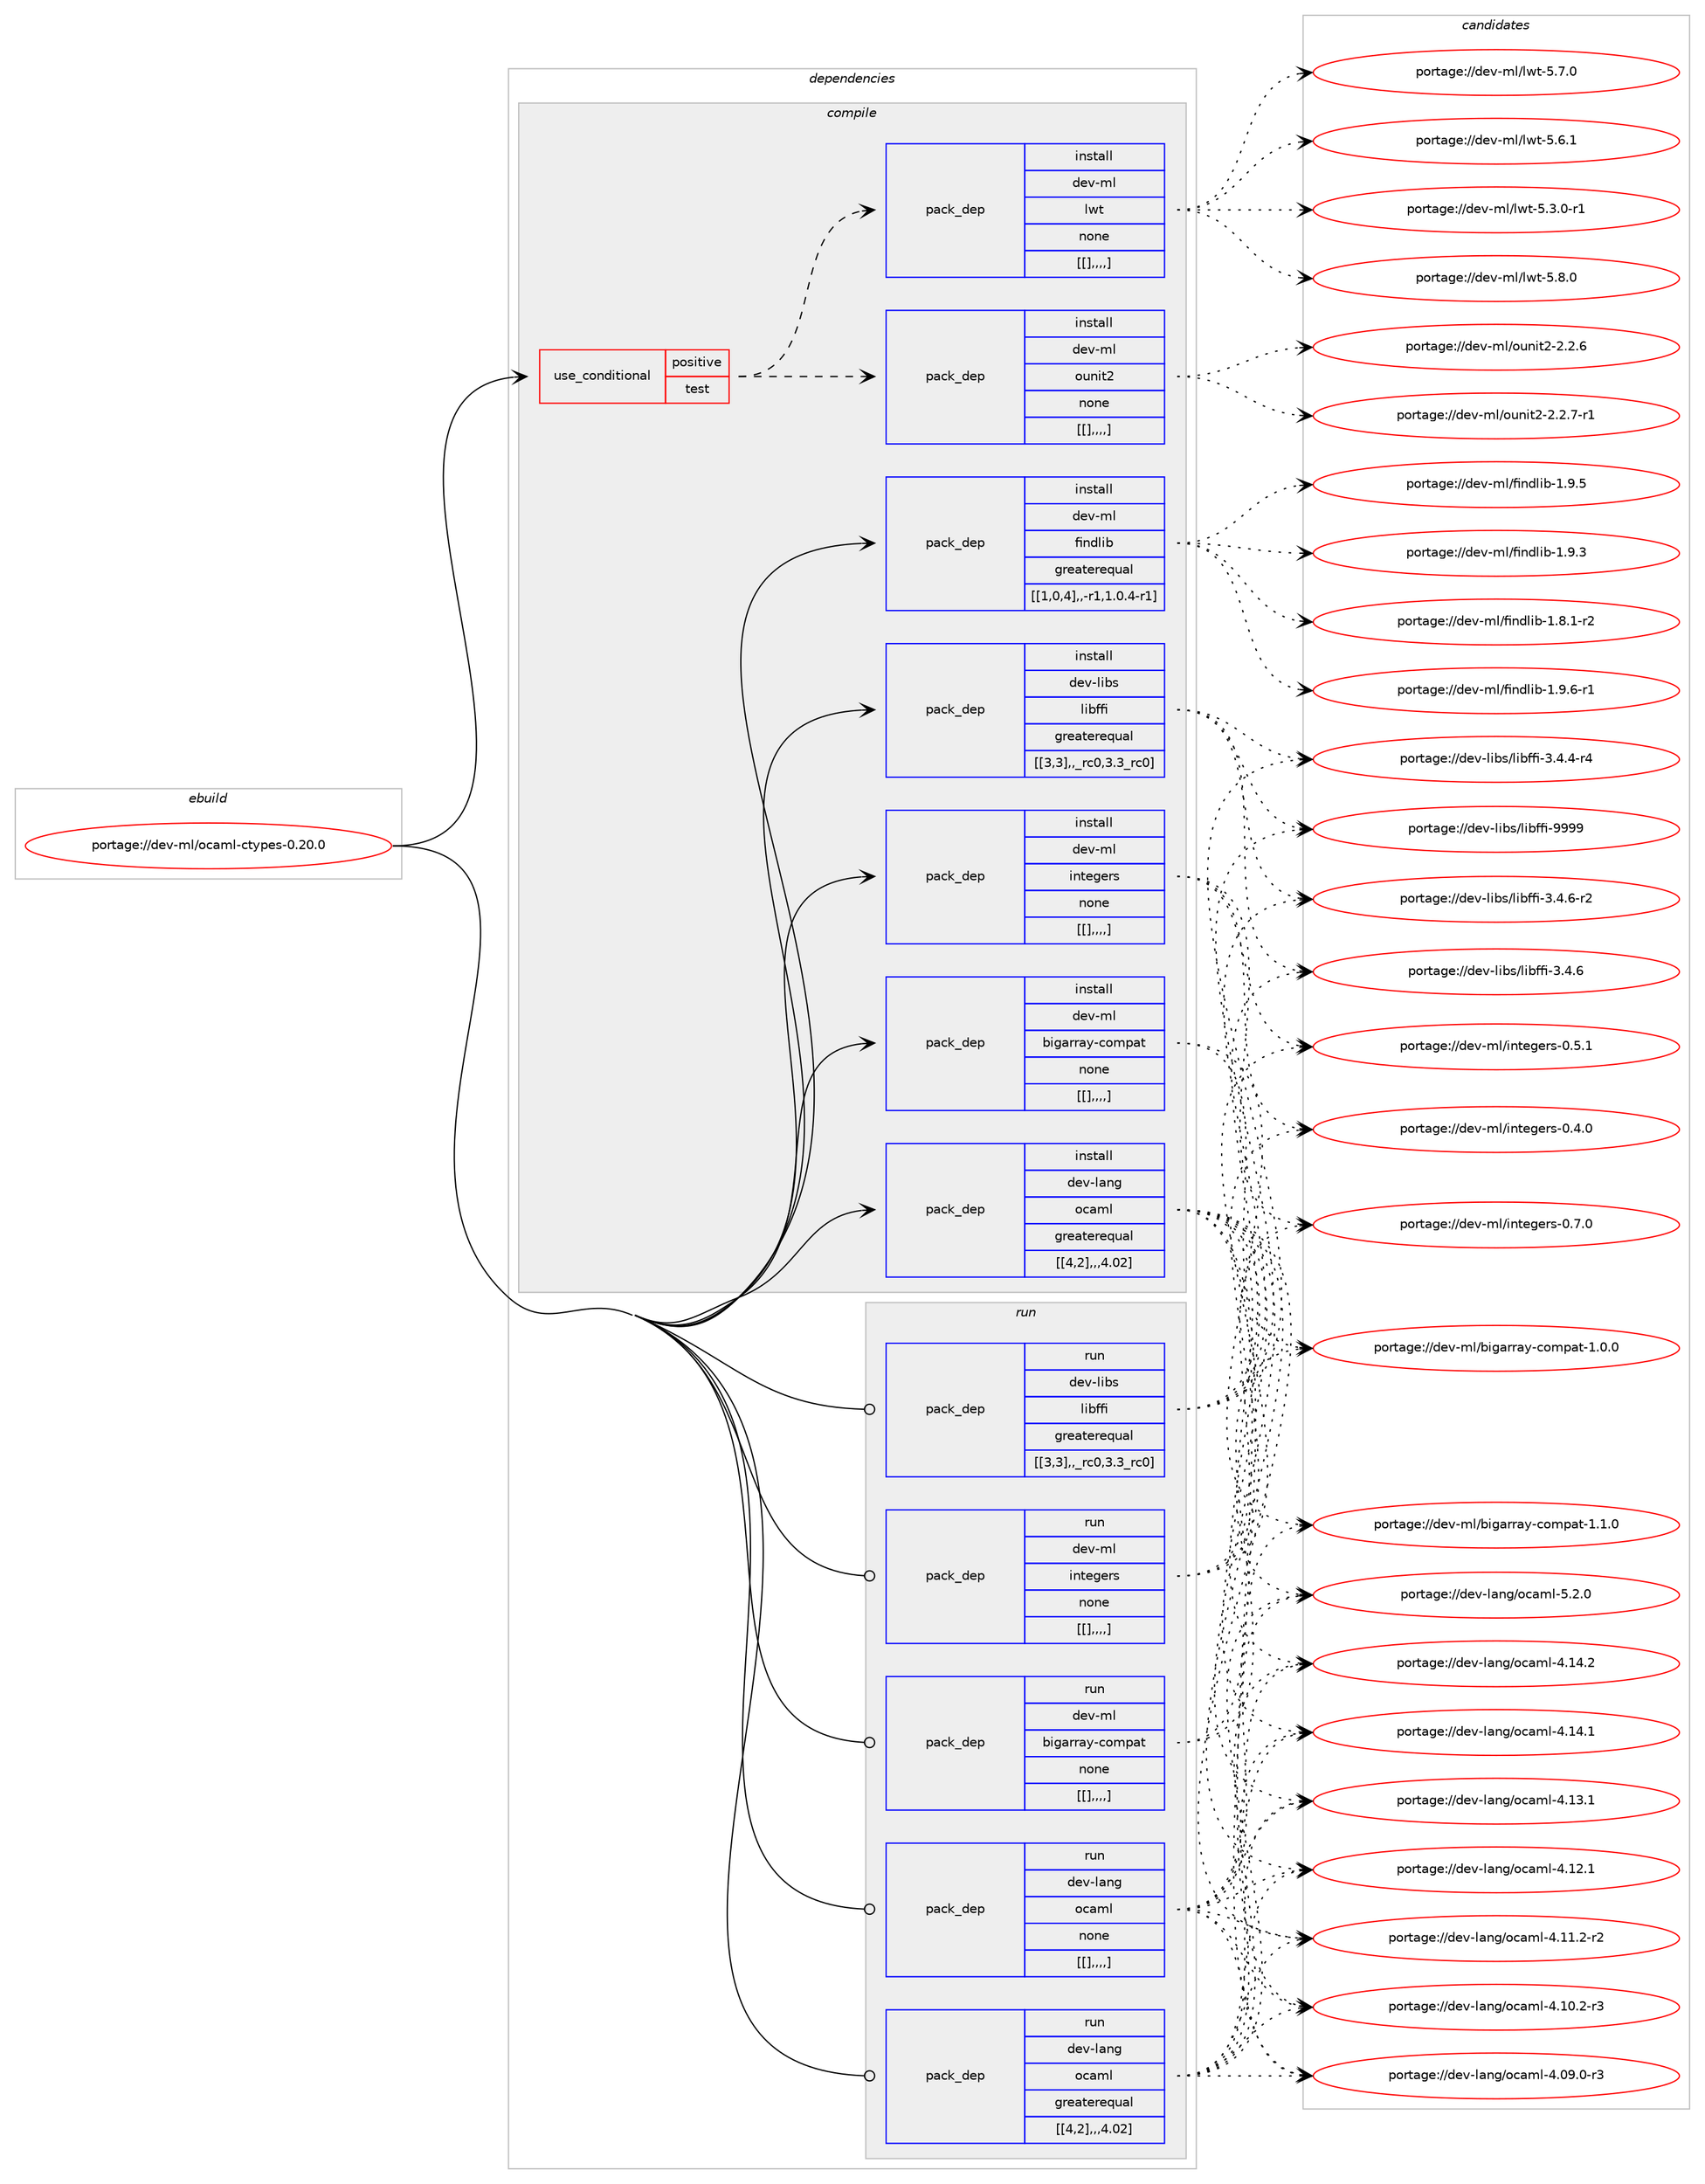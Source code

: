 digraph prolog {

# *************
# Graph options
# *************

newrank=true;
concentrate=true;
compound=true;
graph [rankdir=LR,fontname=Helvetica,fontsize=10,ranksep=1.5];#, ranksep=2.5, nodesep=0.2];
edge  [arrowhead=vee];
node  [fontname=Helvetica,fontsize=10];

# **********
# The ebuild
# **********

subgraph cluster_leftcol {
color=gray;
label=<<i>ebuild</i>>;
id [label="portage://dev-ml/ocaml-ctypes-0.20.0", color=red, width=4, href="../dev-ml/ocaml-ctypes-0.20.0.svg"];
}

# ****************
# The dependencies
# ****************

subgraph cluster_midcol {
color=gray;
label=<<i>dependencies</i>>;
subgraph cluster_compile {
fillcolor="#eeeeee";
style=filled;
label=<<i>compile</i>>;
subgraph cond31300 {
dependency124400 [label=<<TABLE BORDER="0" CELLBORDER="1" CELLSPACING="0" CELLPADDING="4"><TR><TD ROWSPAN="3" CELLPADDING="10">use_conditional</TD></TR><TR><TD>positive</TD></TR><TR><TD>test</TD></TR></TABLE>>, shape=none, color=red];
subgraph pack91909 {
dependency124506 [label=<<TABLE BORDER="0" CELLBORDER="1" CELLSPACING="0" CELLPADDING="4" WIDTH="220"><TR><TD ROWSPAN="6" CELLPADDING="30">pack_dep</TD></TR><TR><TD WIDTH="110">install</TD></TR><TR><TD>dev-ml</TD></TR><TR><TD>ounit2</TD></TR><TR><TD>none</TD></TR><TR><TD>[[],,,,]</TD></TR></TABLE>>, shape=none, color=blue];
}
dependency124400:e -> dependency124506:w [weight=20,style="dashed",arrowhead="vee"];
subgraph pack91925 {
dependency124510 [label=<<TABLE BORDER="0" CELLBORDER="1" CELLSPACING="0" CELLPADDING="4" WIDTH="220"><TR><TD ROWSPAN="6" CELLPADDING="30">pack_dep</TD></TR><TR><TD WIDTH="110">install</TD></TR><TR><TD>dev-ml</TD></TR><TR><TD>lwt</TD></TR><TR><TD>none</TD></TR><TR><TD>[[],,,,]</TD></TR></TABLE>>, shape=none, color=blue];
}
dependency124400:e -> dependency124510:w [weight=20,style="dashed",arrowhead="vee"];
}
id:e -> dependency124400:w [weight=20,style="solid",arrowhead="vee"];
subgraph pack91928 {
dependency124530 [label=<<TABLE BORDER="0" CELLBORDER="1" CELLSPACING="0" CELLPADDING="4" WIDTH="220"><TR><TD ROWSPAN="6" CELLPADDING="30">pack_dep</TD></TR><TR><TD WIDTH="110">install</TD></TR><TR><TD>dev-lang</TD></TR><TR><TD>ocaml</TD></TR><TR><TD>greaterequal</TD></TR><TR><TD>[[4,2],,,4.02]</TD></TR></TABLE>>, shape=none, color=blue];
}
id:e -> dependency124530:w [weight=20,style="solid",arrowhead="vee"];
subgraph pack91945 {
dependency124567 [label=<<TABLE BORDER="0" CELLBORDER="1" CELLSPACING="0" CELLPADDING="4" WIDTH="220"><TR><TD ROWSPAN="6" CELLPADDING="30">pack_dep</TD></TR><TR><TD WIDTH="110">install</TD></TR><TR><TD>dev-libs</TD></TR><TR><TD>libffi</TD></TR><TR><TD>greaterequal</TD></TR><TR><TD>[[3,3],,_rc0,3.3_rc0]</TD></TR></TABLE>>, shape=none, color=blue];
}
id:e -> dependency124567:w [weight=20,style="solid",arrowhead="vee"];
subgraph pack91971 {
dependency124584 [label=<<TABLE BORDER="0" CELLBORDER="1" CELLSPACING="0" CELLPADDING="4" WIDTH="220"><TR><TD ROWSPAN="6" CELLPADDING="30">pack_dep</TD></TR><TR><TD WIDTH="110">install</TD></TR><TR><TD>dev-ml</TD></TR><TR><TD>bigarray-compat</TD></TR><TR><TD>none</TD></TR><TR><TD>[[],,,,]</TD></TR></TABLE>>, shape=none, color=blue];
}
id:e -> dependency124584:w [weight=20,style="solid",arrowhead="vee"];
subgraph pack91990 {
dependency124607 [label=<<TABLE BORDER="0" CELLBORDER="1" CELLSPACING="0" CELLPADDING="4" WIDTH="220"><TR><TD ROWSPAN="6" CELLPADDING="30">pack_dep</TD></TR><TR><TD WIDTH="110">install</TD></TR><TR><TD>dev-ml</TD></TR><TR><TD>findlib</TD></TR><TR><TD>greaterequal</TD></TR><TR><TD>[[1,0,4],,-r1,1.0.4-r1]</TD></TR></TABLE>>, shape=none, color=blue];
}
id:e -> dependency124607:w [weight=20,style="solid",arrowhead="vee"];
subgraph pack92012 {
dependency124627 [label=<<TABLE BORDER="0" CELLBORDER="1" CELLSPACING="0" CELLPADDING="4" WIDTH="220"><TR><TD ROWSPAN="6" CELLPADDING="30">pack_dep</TD></TR><TR><TD WIDTH="110">install</TD></TR><TR><TD>dev-ml</TD></TR><TR><TD>integers</TD></TR><TR><TD>none</TD></TR><TR><TD>[[],,,,]</TD></TR></TABLE>>, shape=none, color=blue];
}
id:e -> dependency124627:w [weight=20,style="solid",arrowhead="vee"];
}
subgraph cluster_compileandrun {
fillcolor="#eeeeee";
style=filled;
label=<<i>compile and run</i>>;
}
subgraph cluster_run {
fillcolor="#eeeeee";
style=filled;
label=<<i>run</i>>;
subgraph pack92030 {
dependency124697 [label=<<TABLE BORDER="0" CELLBORDER="1" CELLSPACING="0" CELLPADDING="4" WIDTH="220"><TR><TD ROWSPAN="6" CELLPADDING="30">pack_dep</TD></TR><TR><TD WIDTH="110">run</TD></TR><TR><TD>dev-lang</TD></TR><TR><TD>ocaml</TD></TR><TR><TD>greaterequal</TD></TR><TR><TD>[[4,2],,,4.02]</TD></TR></TABLE>>, shape=none, color=blue];
}
id:e -> dependency124697:w [weight=20,style="solid",arrowhead="odot"];
subgraph pack92101 {
dependency124751 [label=<<TABLE BORDER="0" CELLBORDER="1" CELLSPACING="0" CELLPADDING="4" WIDTH="220"><TR><TD ROWSPAN="6" CELLPADDING="30">pack_dep</TD></TR><TR><TD WIDTH="110">run</TD></TR><TR><TD>dev-lang</TD></TR><TR><TD>ocaml</TD></TR><TR><TD>none</TD></TR><TR><TD>[[],,,,]</TD></TR></TABLE>>, shape=none, color=blue];
}
id:e -> dependency124751:w [weight=20,style="solid",arrowhead="odot"];
subgraph pack92165 {
dependency124805 [label=<<TABLE BORDER="0" CELLBORDER="1" CELLSPACING="0" CELLPADDING="4" WIDTH="220"><TR><TD ROWSPAN="6" CELLPADDING="30">pack_dep</TD></TR><TR><TD WIDTH="110">run</TD></TR><TR><TD>dev-libs</TD></TR><TR><TD>libffi</TD></TR><TR><TD>greaterequal</TD></TR><TR><TD>[[3,3],,_rc0,3.3_rc0]</TD></TR></TABLE>>, shape=none, color=blue];
}
id:e -> dependency124805:w [weight=20,style="solid",arrowhead="odot"];
subgraph pack92187 {
dependency124808 [label=<<TABLE BORDER="0" CELLBORDER="1" CELLSPACING="0" CELLPADDING="4" WIDTH="220"><TR><TD ROWSPAN="6" CELLPADDING="30">pack_dep</TD></TR><TR><TD WIDTH="110">run</TD></TR><TR><TD>dev-ml</TD></TR><TR><TD>bigarray-compat</TD></TR><TR><TD>none</TD></TR><TR><TD>[[],,,,]</TD></TR></TABLE>>, shape=none, color=blue];
}
id:e -> dependency124808:w [weight=20,style="solid",arrowhead="odot"];
subgraph pack92205 {
dependency124831 [label=<<TABLE BORDER="0" CELLBORDER="1" CELLSPACING="0" CELLPADDING="4" WIDTH="220"><TR><TD ROWSPAN="6" CELLPADDING="30">pack_dep</TD></TR><TR><TD WIDTH="110">run</TD></TR><TR><TD>dev-ml</TD></TR><TR><TD>integers</TD></TR><TR><TD>none</TD></TR><TR><TD>[[],,,,]</TD></TR></TABLE>>, shape=none, color=blue];
}
id:e -> dependency124831:w [weight=20,style="solid",arrowhead="odot"];
}
}

# **************
# The candidates
# **************

subgraph cluster_choices {
rank=same;
color=gray;
label=<<i>candidates</i>>;

subgraph choice91735 {
color=black;
nodesep=1;
choice1001011184510910847111117110105116504550465046554511449 [label="portage://dev-ml/ounit2-2.2.7-r1", color=red, width=4,href="../dev-ml/ounit2-2.2.7-r1.svg"];
choice100101118451091084711111711010511650455046504654 [label="portage://dev-ml/ounit2-2.2.6", color=red, width=4,href="../dev-ml/ounit2-2.2.6.svg"];
dependency124506:e -> choice1001011184510910847111117110105116504550465046554511449:w [style=dotted,weight="100"];
dependency124506:e -> choice100101118451091084711111711010511650455046504654:w [style=dotted,weight="100"];
}
subgraph choice91740 {
color=black;
nodesep=1;
choice1001011184510910847108119116455346564648 [label="portage://dev-ml/lwt-5.8.0", color=red, width=4,href="../dev-ml/lwt-5.8.0.svg"];
choice1001011184510910847108119116455346554648 [label="portage://dev-ml/lwt-5.7.0", color=red, width=4,href="../dev-ml/lwt-5.7.0.svg"];
choice1001011184510910847108119116455346544649 [label="portage://dev-ml/lwt-5.6.1", color=red, width=4,href="../dev-ml/lwt-5.6.1.svg"];
choice10010111845109108471081191164553465146484511449 [label="portage://dev-ml/lwt-5.3.0-r1", color=red, width=4,href="../dev-ml/lwt-5.3.0-r1.svg"];
dependency124510:e -> choice1001011184510910847108119116455346564648:w [style=dotted,weight="100"];
dependency124510:e -> choice1001011184510910847108119116455346554648:w [style=dotted,weight="100"];
dependency124510:e -> choice1001011184510910847108119116455346544649:w [style=dotted,weight="100"];
dependency124510:e -> choice10010111845109108471081191164553465146484511449:w [style=dotted,weight="100"];
}
subgraph choice91746 {
color=black;
nodesep=1;
choice1001011184510897110103471119997109108455346504648 [label="portage://dev-lang/ocaml-5.2.0", color=red, width=4,href="../dev-lang/ocaml-5.2.0.svg"];
choice100101118451089711010347111999710910845524649524650 [label="portage://dev-lang/ocaml-4.14.2", color=red, width=4,href="../dev-lang/ocaml-4.14.2.svg"];
choice100101118451089711010347111999710910845524649524649 [label="portage://dev-lang/ocaml-4.14.1", color=red, width=4,href="../dev-lang/ocaml-4.14.1.svg"];
choice100101118451089711010347111999710910845524649514649 [label="portage://dev-lang/ocaml-4.13.1", color=red, width=4,href="../dev-lang/ocaml-4.13.1.svg"];
choice100101118451089711010347111999710910845524649504649 [label="portage://dev-lang/ocaml-4.12.1", color=red, width=4,href="../dev-lang/ocaml-4.12.1.svg"];
choice1001011184510897110103471119997109108455246494946504511450 [label="portage://dev-lang/ocaml-4.11.2-r2", color=red, width=4,href="../dev-lang/ocaml-4.11.2-r2.svg"];
choice1001011184510897110103471119997109108455246494846504511451 [label="portage://dev-lang/ocaml-4.10.2-r3", color=red, width=4,href="../dev-lang/ocaml-4.10.2-r3.svg"];
choice1001011184510897110103471119997109108455246485746484511451 [label="portage://dev-lang/ocaml-4.09.0-r3", color=red, width=4,href="../dev-lang/ocaml-4.09.0-r3.svg"];
dependency124530:e -> choice1001011184510897110103471119997109108455346504648:w [style=dotted,weight="100"];
dependency124530:e -> choice100101118451089711010347111999710910845524649524650:w [style=dotted,weight="100"];
dependency124530:e -> choice100101118451089711010347111999710910845524649524649:w [style=dotted,weight="100"];
dependency124530:e -> choice100101118451089711010347111999710910845524649514649:w [style=dotted,weight="100"];
dependency124530:e -> choice100101118451089711010347111999710910845524649504649:w [style=dotted,weight="100"];
dependency124530:e -> choice1001011184510897110103471119997109108455246494946504511450:w [style=dotted,weight="100"];
dependency124530:e -> choice1001011184510897110103471119997109108455246494846504511451:w [style=dotted,weight="100"];
dependency124530:e -> choice1001011184510897110103471119997109108455246485746484511451:w [style=dotted,weight="100"];
}
subgraph choice91783 {
color=black;
nodesep=1;
choice100101118451081059811547108105981021021054557575757 [label="portage://dev-libs/libffi-9999", color=red, width=4,href="../dev-libs/libffi-9999.svg"];
choice100101118451081059811547108105981021021054551465246544511450 [label="portage://dev-libs/libffi-3.4.6-r2", color=red, width=4,href="../dev-libs/libffi-3.4.6-r2.svg"];
choice10010111845108105981154710810598102102105455146524654 [label="portage://dev-libs/libffi-3.4.6", color=red, width=4,href="../dev-libs/libffi-3.4.6.svg"];
choice100101118451081059811547108105981021021054551465246524511452 [label="portage://dev-libs/libffi-3.4.4-r4", color=red, width=4,href="../dev-libs/libffi-3.4.4-r4.svg"];
dependency124567:e -> choice100101118451081059811547108105981021021054557575757:w [style=dotted,weight="100"];
dependency124567:e -> choice100101118451081059811547108105981021021054551465246544511450:w [style=dotted,weight="100"];
dependency124567:e -> choice10010111845108105981154710810598102102105455146524654:w [style=dotted,weight="100"];
dependency124567:e -> choice100101118451081059811547108105981021021054551465246524511452:w [style=dotted,weight="100"];
}
subgraph choice91790 {
color=black;
nodesep=1;
choice1001011184510910847981051039711411497121459911110911297116454946494648 [label="portage://dev-ml/bigarray-compat-1.1.0", color=red, width=4,href="../dev-ml/bigarray-compat-1.1.0.svg"];
choice1001011184510910847981051039711411497121459911110911297116454946484648 [label="portage://dev-ml/bigarray-compat-1.0.0", color=red, width=4,href="../dev-ml/bigarray-compat-1.0.0.svg"];
dependency124584:e -> choice1001011184510910847981051039711411497121459911110911297116454946494648:w [style=dotted,weight="100"];
dependency124584:e -> choice1001011184510910847981051039711411497121459911110911297116454946484648:w [style=dotted,weight="100"];
}
subgraph choice91794 {
color=black;
nodesep=1;
choice1001011184510910847102105110100108105984549465746544511449 [label="portage://dev-ml/findlib-1.9.6-r1", color=red, width=4,href="../dev-ml/findlib-1.9.6-r1.svg"];
choice100101118451091084710210511010010810598454946574653 [label="portage://dev-ml/findlib-1.9.5", color=red, width=4,href="../dev-ml/findlib-1.9.5.svg"];
choice100101118451091084710210511010010810598454946574651 [label="portage://dev-ml/findlib-1.9.3", color=red, width=4,href="../dev-ml/findlib-1.9.3.svg"];
choice1001011184510910847102105110100108105984549465646494511450 [label="portage://dev-ml/findlib-1.8.1-r2", color=red, width=4,href="../dev-ml/findlib-1.8.1-r2.svg"];
dependency124607:e -> choice1001011184510910847102105110100108105984549465746544511449:w [style=dotted,weight="100"];
dependency124607:e -> choice100101118451091084710210511010010810598454946574653:w [style=dotted,weight="100"];
dependency124607:e -> choice100101118451091084710210511010010810598454946574651:w [style=dotted,weight="100"];
dependency124607:e -> choice1001011184510910847102105110100108105984549465646494511450:w [style=dotted,weight="100"];
}
subgraph choice91817 {
color=black;
nodesep=1;
choice1001011184510910847105110116101103101114115454846554648 [label="portage://dev-ml/integers-0.7.0", color=red, width=4,href="../dev-ml/integers-0.7.0.svg"];
choice1001011184510910847105110116101103101114115454846534649 [label="portage://dev-ml/integers-0.5.1", color=red, width=4,href="../dev-ml/integers-0.5.1.svg"];
choice1001011184510910847105110116101103101114115454846524648 [label="portage://dev-ml/integers-0.4.0", color=red, width=4,href="../dev-ml/integers-0.4.0.svg"];
dependency124627:e -> choice1001011184510910847105110116101103101114115454846554648:w [style=dotted,weight="100"];
dependency124627:e -> choice1001011184510910847105110116101103101114115454846534649:w [style=dotted,weight="100"];
dependency124627:e -> choice1001011184510910847105110116101103101114115454846524648:w [style=dotted,weight="100"];
}
subgraph choice91819 {
color=black;
nodesep=1;
choice1001011184510897110103471119997109108455346504648 [label="portage://dev-lang/ocaml-5.2.0", color=red, width=4,href="../dev-lang/ocaml-5.2.0.svg"];
choice100101118451089711010347111999710910845524649524650 [label="portage://dev-lang/ocaml-4.14.2", color=red, width=4,href="../dev-lang/ocaml-4.14.2.svg"];
choice100101118451089711010347111999710910845524649524649 [label="portage://dev-lang/ocaml-4.14.1", color=red, width=4,href="../dev-lang/ocaml-4.14.1.svg"];
choice100101118451089711010347111999710910845524649514649 [label="portage://dev-lang/ocaml-4.13.1", color=red, width=4,href="../dev-lang/ocaml-4.13.1.svg"];
choice100101118451089711010347111999710910845524649504649 [label="portage://dev-lang/ocaml-4.12.1", color=red, width=4,href="../dev-lang/ocaml-4.12.1.svg"];
choice1001011184510897110103471119997109108455246494946504511450 [label="portage://dev-lang/ocaml-4.11.2-r2", color=red, width=4,href="../dev-lang/ocaml-4.11.2-r2.svg"];
choice1001011184510897110103471119997109108455246494846504511451 [label="portage://dev-lang/ocaml-4.10.2-r3", color=red, width=4,href="../dev-lang/ocaml-4.10.2-r3.svg"];
choice1001011184510897110103471119997109108455246485746484511451 [label="portage://dev-lang/ocaml-4.09.0-r3", color=red, width=4,href="../dev-lang/ocaml-4.09.0-r3.svg"];
dependency124697:e -> choice1001011184510897110103471119997109108455346504648:w [style=dotted,weight="100"];
dependency124697:e -> choice100101118451089711010347111999710910845524649524650:w [style=dotted,weight="100"];
dependency124697:e -> choice100101118451089711010347111999710910845524649524649:w [style=dotted,weight="100"];
dependency124697:e -> choice100101118451089711010347111999710910845524649514649:w [style=dotted,weight="100"];
dependency124697:e -> choice100101118451089711010347111999710910845524649504649:w [style=dotted,weight="100"];
dependency124697:e -> choice1001011184510897110103471119997109108455246494946504511450:w [style=dotted,weight="100"];
dependency124697:e -> choice1001011184510897110103471119997109108455246494846504511451:w [style=dotted,weight="100"];
dependency124697:e -> choice1001011184510897110103471119997109108455246485746484511451:w [style=dotted,weight="100"];
}
subgraph choice91833 {
color=black;
nodesep=1;
choice1001011184510897110103471119997109108455346504648 [label="portage://dev-lang/ocaml-5.2.0", color=red, width=4,href="../dev-lang/ocaml-5.2.0.svg"];
choice100101118451089711010347111999710910845524649524650 [label="portage://dev-lang/ocaml-4.14.2", color=red, width=4,href="../dev-lang/ocaml-4.14.2.svg"];
choice100101118451089711010347111999710910845524649524649 [label="portage://dev-lang/ocaml-4.14.1", color=red, width=4,href="../dev-lang/ocaml-4.14.1.svg"];
choice100101118451089711010347111999710910845524649514649 [label="portage://dev-lang/ocaml-4.13.1", color=red, width=4,href="../dev-lang/ocaml-4.13.1.svg"];
choice100101118451089711010347111999710910845524649504649 [label="portage://dev-lang/ocaml-4.12.1", color=red, width=4,href="../dev-lang/ocaml-4.12.1.svg"];
choice1001011184510897110103471119997109108455246494946504511450 [label="portage://dev-lang/ocaml-4.11.2-r2", color=red, width=4,href="../dev-lang/ocaml-4.11.2-r2.svg"];
choice1001011184510897110103471119997109108455246494846504511451 [label="portage://dev-lang/ocaml-4.10.2-r3", color=red, width=4,href="../dev-lang/ocaml-4.10.2-r3.svg"];
choice1001011184510897110103471119997109108455246485746484511451 [label="portage://dev-lang/ocaml-4.09.0-r3", color=red, width=4,href="../dev-lang/ocaml-4.09.0-r3.svg"];
dependency124751:e -> choice1001011184510897110103471119997109108455346504648:w [style=dotted,weight="100"];
dependency124751:e -> choice100101118451089711010347111999710910845524649524650:w [style=dotted,weight="100"];
dependency124751:e -> choice100101118451089711010347111999710910845524649524649:w [style=dotted,weight="100"];
dependency124751:e -> choice100101118451089711010347111999710910845524649514649:w [style=dotted,weight="100"];
dependency124751:e -> choice100101118451089711010347111999710910845524649504649:w [style=dotted,weight="100"];
dependency124751:e -> choice1001011184510897110103471119997109108455246494946504511450:w [style=dotted,weight="100"];
dependency124751:e -> choice1001011184510897110103471119997109108455246494846504511451:w [style=dotted,weight="100"];
dependency124751:e -> choice1001011184510897110103471119997109108455246485746484511451:w [style=dotted,weight="100"];
}
subgraph choice91857 {
color=black;
nodesep=1;
choice100101118451081059811547108105981021021054557575757 [label="portage://dev-libs/libffi-9999", color=red, width=4,href="../dev-libs/libffi-9999.svg"];
choice100101118451081059811547108105981021021054551465246544511450 [label="portage://dev-libs/libffi-3.4.6-r2", color=red, width=4,href="../dev-libs/libffi-3.4.6-r2.svg"];
choice10010111845108105981154710810598102102105455146524654 [label="portage://dev-libs/libffi-3.4.6", color=red, width=4,href="../dev-libs/libffi-3.4.6.svg"];
choice100101118451081059811547108105981021021054551465246524511452 [label="portage://dev-libs/libffi-3.4.4-r4", color=red, width=4,href="../dev-libs/libffi-3.4.4-r4.svg"];
dependency124805:e -> choice100101118451081059811547108105981021021054557575757:w [style=dotted,weight="100"];
dependency124805:e -> choice100101118451081059811547108105981021021054551465246544511450:w [style=dotted,weight="100"];
dependency124805:e -> choice10010111845108105981154710810598102102105455146524654:w [style=dotted,weight="100"];
dependency124805:e -> choice100101118451081059811547108105981021021054551465246524511452:w [style=dotted,weight="100"];
}
subgraph choice91910 {
color=black;
nodesep=1;
choice1001011184510910847981051039711411497121459911110911297116454946494648 [label="portage://dev-ml/bigarray-compat-1.1.0", color=red, width=4,href="../dev-ml/bigarray-compat-1.1.0.svg"];
choice1001011184510910847981051039711411497121459911110911297116454946484648 [label="portage://dev-ml/bigarray-compat-1.0.0", color=red, width=4,href="../dev-ml/bigarray-compat-1.0.0.svg"];
dependency124808:e -> choice1001011184510910847981051039711411497121459911110911297116454946494648:w [style=dotted,weight="100"];
dependency124808:e -> choice1001011184510910847981051039711411497121459911110911297116454946484648:w [style=dotted,weight="100"];
}
subgraph choice91969 {
color=black;
nodesep=1;
choice1001011184510910847105110116101103101114115454846554648 [label="portage://dev-ml/integers-0.7.0", color=red, width=4,href="../dev-ml/integers-0.7.0.svg"];
choice1001011184510910847105110116101103101114115454846534649 [label="portage://dev-ml/integers-0.5.1", color=red, width=4,href="../dev-ml/integers-0.5.1.svg"];
choice1001011184510910847105110116101103101114115454846524648 [label="portage://dev-ml/integers-0.4.0", color=red, width=4,href="../dev-ml/integers-0.4.0.svg"];
dependency124831:e -> choice1001011184510910847105110116101103101114115454846554648:w [style=dotted,weight="100"];
dependency124831:e -> choice1001011184510910847105110116101103101114115454846534649:w [style=dotted,weight="100"];
dependency124831:e -> choice1001011184510910847105110116101103101114115454846524648:w [style=dotted,weight="100"];
}
}

}
